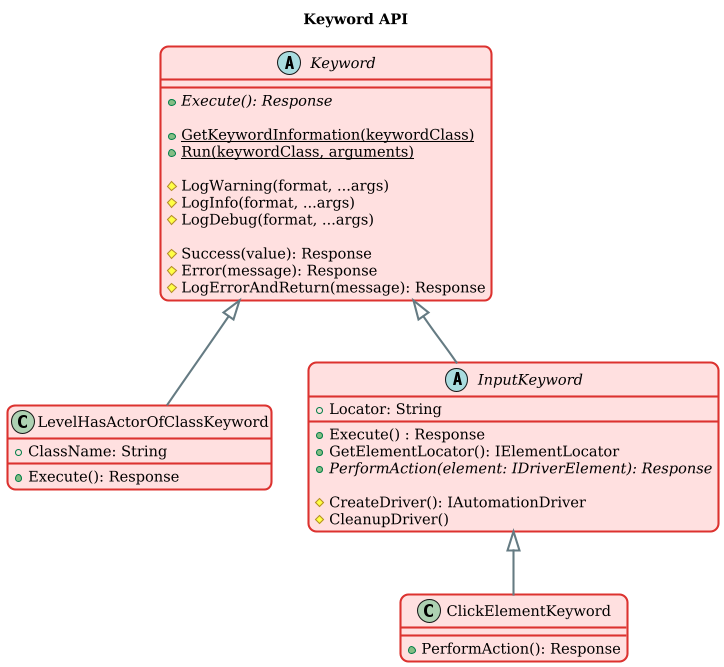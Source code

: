 ﻿@startuml
'https://plantuml.com/class-diagram

!theme sunlust
skinparam BackgroundColor transparent
skinparam WrapWidth 0

title "Keyword API"

abstract class Keyword {
    + {abstract} Execute(): Response
    
    + {static} GetKeywordInformation(keywordClass)
    + {static} Run(keywordClass, arguments)
    
    # LogWarning(format, ...args)
    # LogInfo(format, ...args)
    # LogDebug(format, ...args)
    
    # Success(value): Response
    # Error(message): Response
    # LogErrorAndReturn(message): Response
}

class LevelHasActorOfClassKeyword {
    + ClassName: String
    
    + Execute(): Response
}

Keyword <|-- LevelHasActorOfClassKeyword

abstract class InputKeyword {
    + Locator: String
    
    + Execute() : Response
    + GetElementLocator(): IElementLocator
    + {abstract} PerformAction(element: IDriverElement): Response
    
    # CreateDriver(): IAutomationDriver
    # CleanupDriver()
}

Keyword <|-- InputKeyword

class ClickElementKeyword {
    + PerformAction(): Response
}

InputKeyword <|-- ClickElementKeyword

@enduml